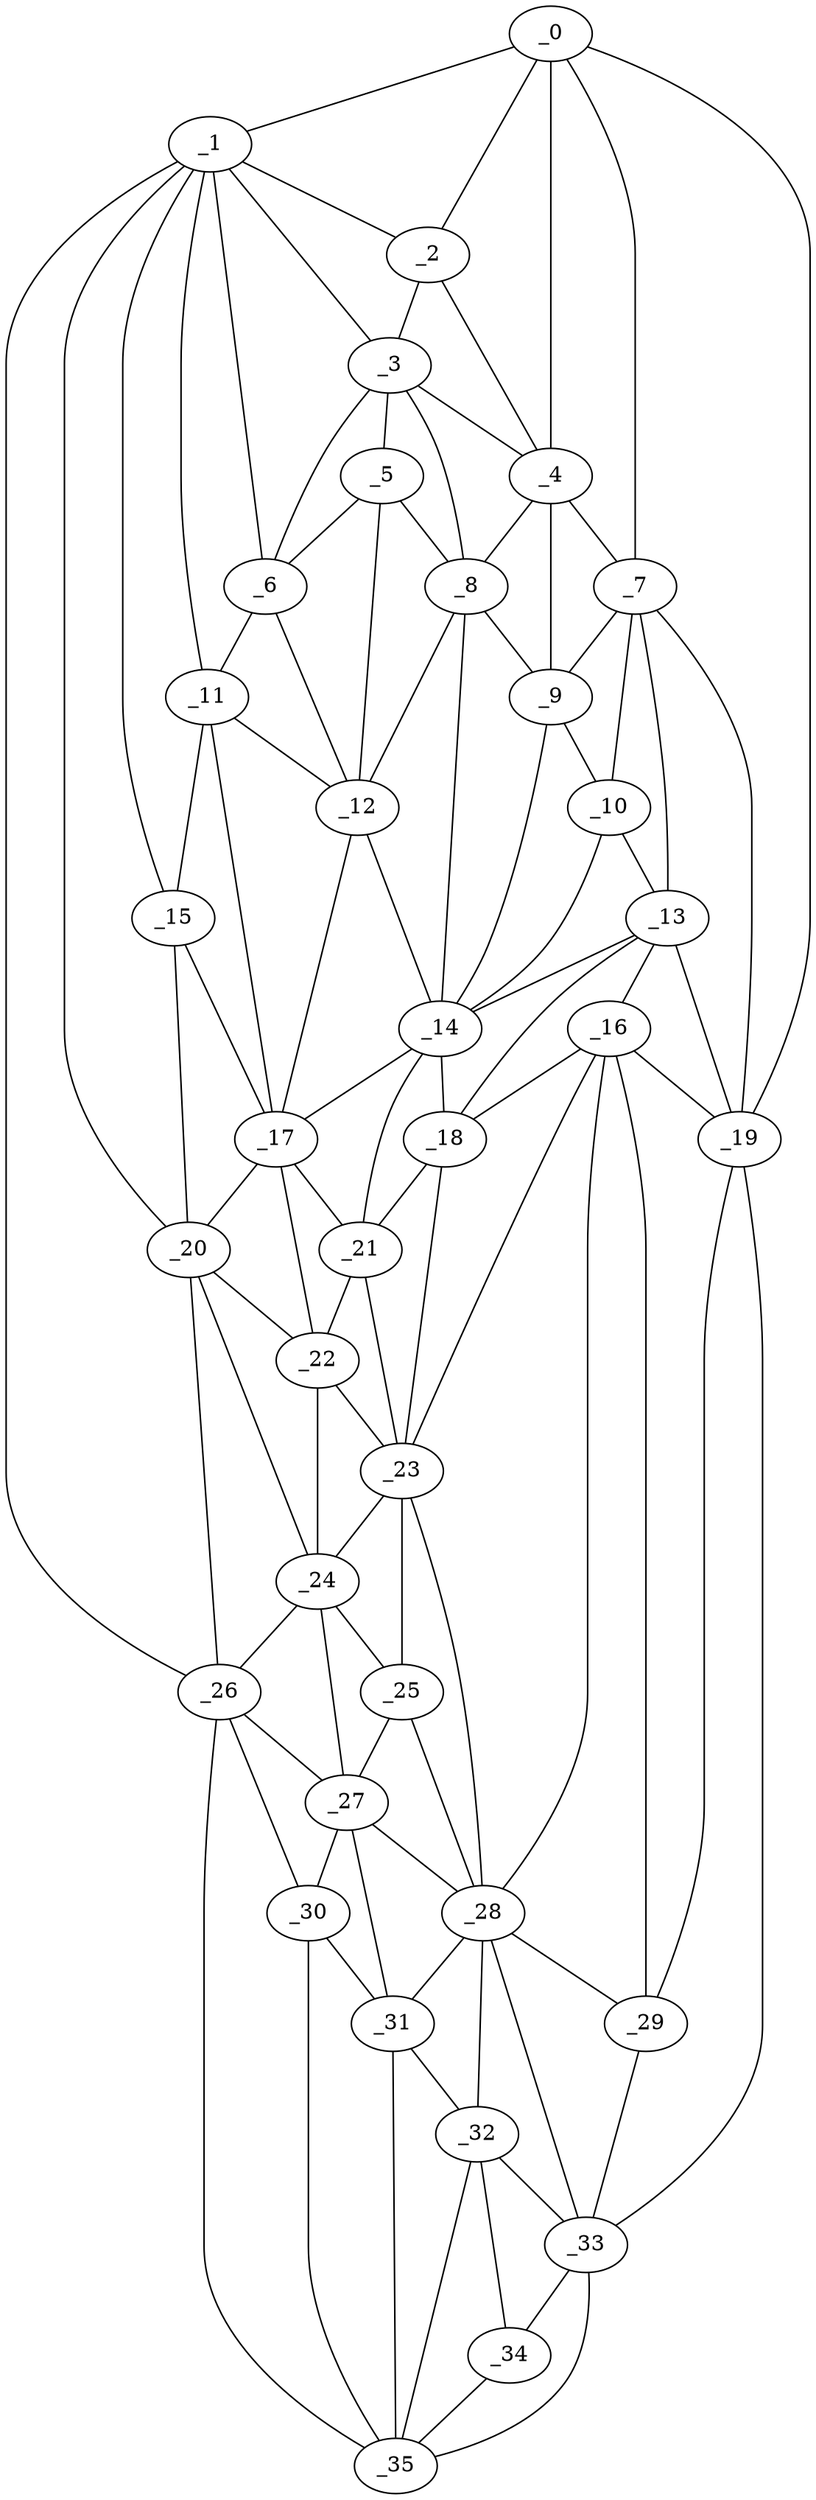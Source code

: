 graph "obj54__135.gxl" {
	_0	 [x=7,
		y=54];
	_1	 [x=8,
		y=36];
	_0 -- _1	 [valence=1];
	_2	 [x=14,
		y=43];
	_0 -- _2	 [valence=2];
	_4	 [x=22,
		y=52];
	_0 -- _4	 [valence=2];
	_7	 [x=26,
		y=61];
	_0 -- _7	 [valence=2];
	_19	 [x=53,
		y=115];
	_0 -- _19	 [valence=1];
	_1 -- _2	 [valence=2];
	_3	 [x=19,
		y=39];
	_1 -- _3	 [valence=1];
	_6	 [x=26,
		y=34];
	_1 -- _6	 [valence=2];
	_11	 [x=35,
		y=30];
	_1 -- _11	 [valence=1];
	_15	 [x=43,
		y=26];
	_1 -- _15	 [valence=2];
	_20	 [x=54,
		y=22];
	_1 -- _20	 [valence=1];
	_26	 [x=80,
		y=13];
	_1 -- _26	 [valence=1];
	_2 -- _3	 [valence=2];
	_2 -- _4	 [valence=2];
	_3 -- _4	 [valence=1];
	_5	 [x=25,
		y=40];
	_3 -- _5	 [valence=2];
	_3 -- _6	 [valence=2];
	_8	 [x=27,
		y=48];
	_3 -- _8	 [valence=2];
	_4 -- _7	 [valence=2];
	_4 -- _8	 [valence=2];
	_9	 [x=30,
		y=54];
	_4 -- _9	 [valence=1];
	_5 -- _6	 [valence=1];
	_5 -- _8	 [valence=1];
	_12	 [x=37,
		y=39];
	_5 -- _12	 [valence=2];
	_6 -- _11	 [valence=2];
	_6 -- _12	 [valence=2];
	_7 -- _9	 [valence=1];
	_10	 [x=33,
		y=62];
	_7 -- _10	 [valence=2];
	_13	 [x=39,
		y=66];
	_7 -- _13	 [valence=2];
	_7 -- _19	 [valence=1];
	_8 -- _9	 [valence=2];
	_8 -- _12	 [valence=2];
	_14	 [x=40,
		y=53];
	_8 -- _14	 [valence=1];
	_9 -- _10	 [valence=1];
	_9 -- _14	 [valence=2];
	_10 -- _13	 [valence=1];
	_10 -- _14	 [valence=2];
	_11 -- _12	 [valence=2];
	_11 -- _15	 [valence=2];
	_17	 [x=47,
		y=36];
	_11 -- _17	 [valence=2];
	_12 -- _14	 [valence=2];
	_12 -- _17	 [valence=2];
	_13 -- _14	 [valence=1];
	_16	 [x=45,
		y=68];
	_13 -- _16	 [valence=2];
	_18	 [x=47,
		y=56];
	_13 -- _18	 [valence=2];
	_13 -- _19	 [valence=2];
	_14 -- _17	 [valence=1];
	_14 -- _18	 [valence=1];
	_21	 [x=56,
		y=44];
	_14 -- _21	 [valence=2];
	_15 -- _17	 [valence=2];
	_15 -- _20	 [valence=2];
	_16 -- _18	 [valence=1];
	_16 -- _19	 [valence=2];
	_23	 [x=65,
		y=42];
	_16 -- _23	 [valence=2];
	_28	 [x=91,
		y=52];
	_16 -- _28	 [valence=2];
	_29	 [x=91,
		y=100];
	_16 -- _29	 [valence=1];
	_17 -- _20	 [valence=2];
	_17 -- _21	 [valence=2];
	_22	 [x=58,
		y=34];
	_17 -- _22	 [valence=2];
	_18 -- _21	 [valence=2];
	_18 -- _23	 [valence=1];
	_19 -- _29	 [valence=2];
	_33	 [x=123,
		y=88];
	_19 -- _33	 [valence=1];
	_20 -- _22	 [valence=2];
	_24	 [x=67,
		y=30];
	_20 -- _24	 [valence=2];
	_20 -- _26	 [valence=1];
	_21 -- _22	 [valence=1];
	_21 -- _23	 [valence=2];
	_22 -- _23	 [valence=2];
	_22 -- _24	 [valence=2];
	_23 -- _24	 [valence=2];
	_25	 [x=72,
		y=34];
	_23 -- _25	 [valence=1];
	_23 -- _28	 [valence=1];
	_24 -- _25	 [valence=2];
	_24 -- _26	 [valence=1];
	_27	 [x=85,
		y=30];
	_24 -- _27	 [valence=1];
	_25 -- _27	 [valence=2];
	_25 -- _28	 [valence=1];
	_26 -- _27	 [valence=2];
	_30	 [x=96,
		y=20];
	_26 -- _30	 [valence=2];
	_35	 [x=126,
		y=27];
	_26 -- _35	 [valence=1];
	_27 -- _28	 [valence=2];
	_27 -- _30	 [valence=2];
	_31	 [x=103,
		y=27];
	_27 -- _31	 [valence=1];
	_28 -- _29	 [valence=1];
	_28 -- _31	 [valence=2];
	_32	 [x=117,
		y=39];
	_28 -- _32	 [valence=1];
	_28 -- _33	 [valence=2];
	_29 -- _33	 [valence=2];
	_30 -- _31	 [valence=2];
	_30 -- _35	 [valence=2];
	_31 -- _32	 [valence=2];
	_31 -- _35	 [valence=2];
	_32 -- _33	 [valence=2];
	_34	 [x=124,
		y=40];
	_32 -- _34	 [valence=2];
	_32 -- _35	 [valence=2];
	_33 -- _34	 [valence=2];
	_33 -- _35	 [valence=1];
	_34 -- _35	 [valence=1];
}
